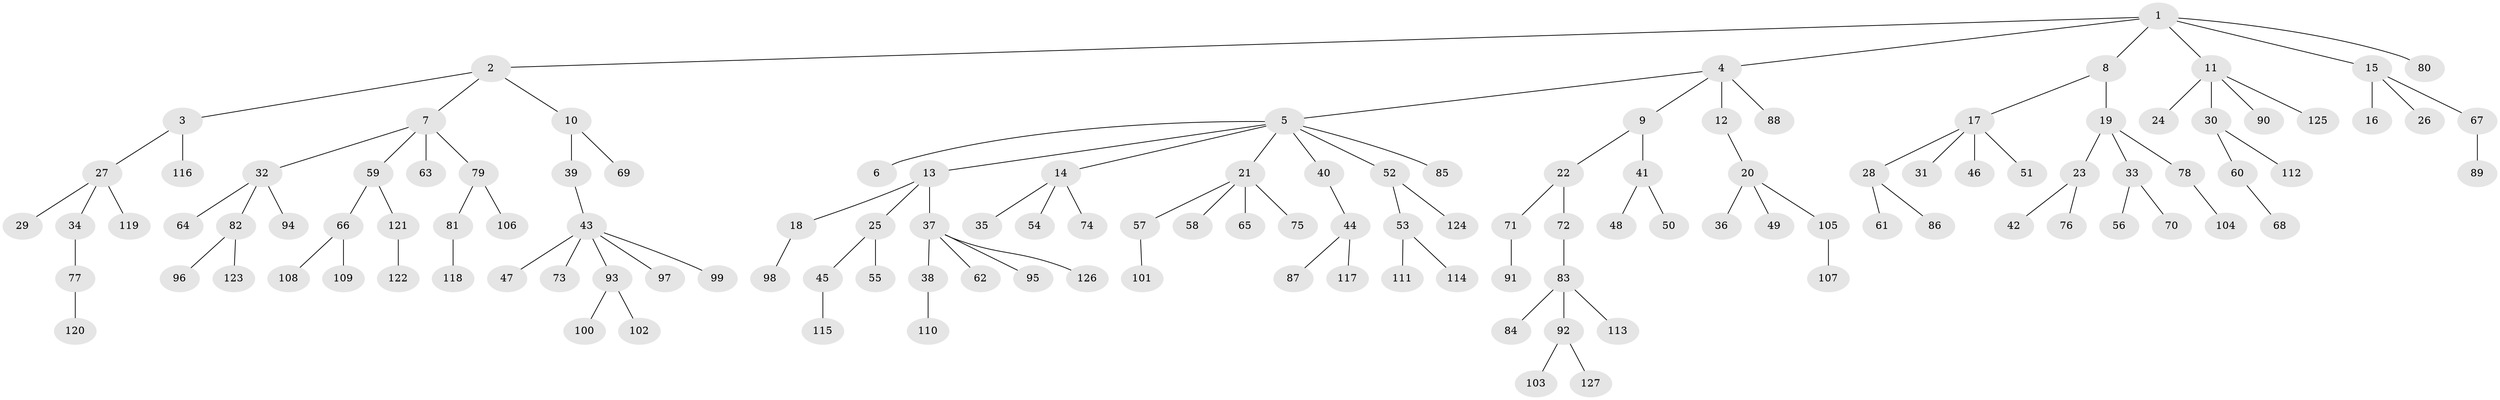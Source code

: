 // coarse degree distribution, {2: 0.2597402597402597, 3: 0.09090909090909091, 7: 0.025974025974025976, 1: 0.5064935064935064, 4: 0.09090909090909091, 5: 0.025974025974025976}
// Generated by graph-tools (version 1.1) at 2025/37/03/04/25 23:37:28]
// undirected, 127 vertices, 126 edges
graph export_dot {
  node [color=gray90,style=filled];
  1;
  2;
  3;
  4;
  5;
  6;
  7;
  8;
  9;
  10;
  11;
  12;
  13;
  14;
  15;
  16;
  17;
  18;
  19;
  20;
  21;
  22;
  23;
  24;
  25;
  26;
  27;
  28;
  29;
  30;
  31;
  32;
  33;
  34;
  35;
  36;
  37;
  38;
  39;
  40;
  41;
  42;
  43;
  44;
  45;
  46;
  47;
  48;
  49;
  50;
  51;
  52;
  53;
  54;
  55;
  56;
  57;
  58;
  59;
  60;
  61;
  62;
  63;
  64;
  65;
  66;
  67;
  68;
  69;
  70;
  71;
  72;
  73;
  74;
  75;
  76;
  77;
  78;
  79;
  80;
  81;
  82;
  83;
  84;
  85;
  86;
  87;
  88;
  89;
  90;
  91;
  92;
  93;
  94;
  95;
  96;
  97;
  98;
  99;
  100;
  101;
  102;
  103;
  104;
  105;
  106;
  107;
  108;
  109;
  110;
  111;
  112;
  113;
  114;
  115;
  116;
  117;
  118;
  119;
  120;
  121;
  122;
  123;
  124;
  125;
  126;
  127;
  1 -- 2;
  1 -- 4;
  1 -- 8;
  1 -- 11;
  1 -- 15;
  1 -- 80;
  2 -- 3;
  2 -- 7;
  2 -- 10;
  3 -- 27;
  3 -- 116;
  4 -- 5;
  4 -- 9;
  4 -- 12;
  4 -- 88;
  5 -- 6;
  5 -- 13;
  5 -- 14;
  5 -- 21;
  5 -- 40;
  5 -- 52;
  5 -- 85;
  7 -- 32;
  7 -- 59;
  7 -- 63;
  7 -- 79;
  8 -- 17;
  8 -- 19;
  9 -- 22;
  9 -- 41;
  10 -- 39;
  10 -- 69;
  11 -- 24;
  11 -- 30;
  11 -- 90;
  11 -- 125;
  12 -- 20;
  13 -- 18;
  13 -- 25;
  13 -- 37;
  14 -- 35;
  14 -- 54;
  14 -- 74;
  15 -- 16;
  15 -- 26;
  15 -- 67;
  17 -- 28;
  17 -- 31;
  17 -- 46;
  17 -- 51;
  18 -- 98;
  19 -- 23;
  19 -- 33;
  19 -- 78;
  20 -- 36;
  20 -- 49;
  20 -- 105;
  21 -- 57;
  21 -- 58;
  21 -- 65;
  21 -- 75;
  22 -- 71;
  22 -- 72;
  23 -- 42;
  23 -- 76;
  25 -- 45;
  25 -- 55;
  27 -- 29;
  27 -- 34;
  27 -- 119;
  28 -- 61;
  28 -- 86;
  30 -- 60;
  30 -- 112;
  32 -- 64;
  32 -- 82;
  32 -- 94;
  33 -- 56;
  33 -- 70;
  34 -- 77;
  37 -- 38;
  37 -- 62;
  37 -- 95;
  37 -- 126;
  38 -- 110;
  39 -- 43;
  40 -- 44;
  41 -- 48;
  41 -- 50;
  43 -- 47;
  43 -- 73;
  43 -- 93;
  43 -- 97;
  43 -- 99;
  44 -- 87;
  44 -- 117;
  45 -- 115;
  52 -- 53;
  52 -- 124;
  53 -- 111;
  53 -- 114;
  57 -- 101;
  59 -- 66;
  59 -- 121;
  60 -- 68;
  66 -- 108;
  66 -- 109;
  67 -- 89;
  71 -- 91;
  72 -- 83;
  77 -- 120;
  78 -- 104;
  79 -- 81;
  79 -- 106;
  81 -- 118;
  82 -- 96;
  82 -- 123;
  83 -- 84;
  83 -- 92;
  83 -- 113;
  92 -- 103;
  92 -- 127;
  93 -- 100;
  93 -- 102;
  105 -- 107;
  121 -- 122;
}
